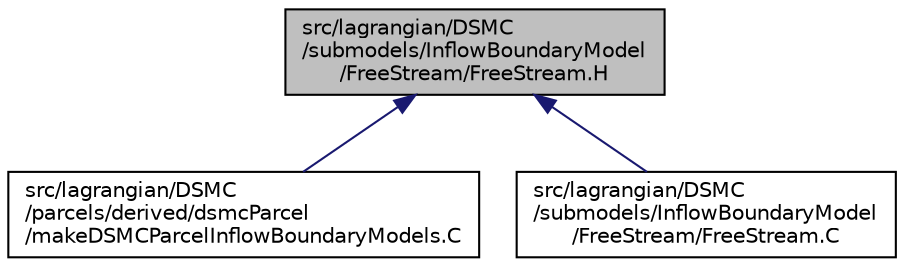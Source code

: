 digraph "src/lagrangian/DSMC/submodels/InflowBoundaryModel/FreeStream/FreeStream.H"
{
  bgcolor="transparent";
  edge [fontname="Helvetica",fontsize="10",labelfontname="Helvetica",labelfontsize="10"];
  node [fontname="Helvetica",fontsize="10",shape=record];
  Node1 [label="src/lagrangian/DSMC\l/submodels/InflowBoundaryModel\l/FreeStream/FreeStream.H",height=0.2,width=0.4,color="black", fillcolor="grey75", style="filled", fontcolor="black"];
  Node1 -> Node2 [dir="back",color="midnightblue",fontsize="10",style="solid",fontname="Helvetica"];
  Node2 [label="src/lagrangian/DSMC\l/parcels/derived/dsmcParcel\l/makeDSMCParcelInflowBoundaryModels.C",height=0.2,width=0.4,color="black",URL="$a06410.html"];
  Node1 -> Node3 [dir="back",color="midnightblue",fontsize="10",style="solid",fontname="Helvetica"];
  Node3 [label="src/lagrangian/DSMC\l/submodels/InflowBoundaryModel\l/FreeStream/FreeStream.C",height=0.2,width=0.4,color="black",URL="$a06425.html"];
}
